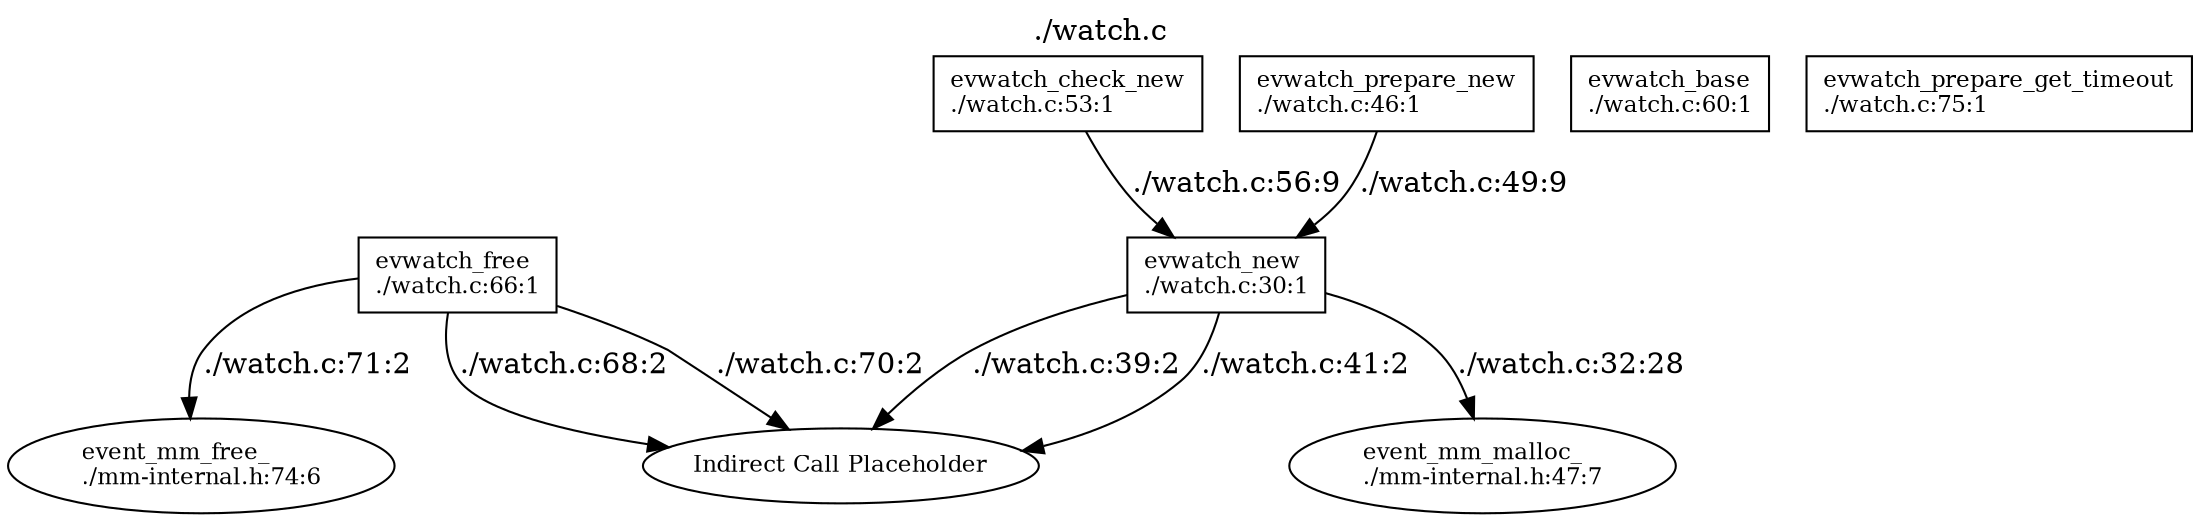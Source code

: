 digraph GRAPH_0 {

  // Generated by Graph::Easy 0.76 at Thu Jan 25 07:04:10 2024

  edge [ arrowhead=normal ];
  graph [ label="./watch.c", labelloc=top ];
  node [
    fillcolor=white,
    fontsize=11,
    shape=box,
    style=filled ];

  "./watch.c:evwatch_new" [ label="evwatch_new\l./watch.c:30:1\l" ]
  __indirect_call [ label="Indirect Call Placeholder\l", shape=ellipse ]
  event_mm_free_ [ label="event_mm_free_\l./mm-internal.h:74:6\l", shape=ellipse ]
  event_mm_malloc_ [ label="event_mm_malloc_\l./mm-internal.h:47:7\l", shape=ellipse ]
  evwatch_base [ label="evwatch_base\l./watch.c:60:1\l" ]
  evwatch_check_new [ label="evwatch_check_new\l./watch.c:53:1\l" ]
  evwatch_free [ label="evwatch_free\l./watch.c:66:1\l" ]
  evwatch_prepare_get_timeout [ label="evwatch_prepare_get_timeout\l./watch.c:75:1\l" ]
  evwatch_prepare_new [ label="evwatch_prepare_new\l./watch.c:46:1\l" ]

  "./watch.c:evwatch_new" -> __indirect_call [ color="#000000", fontcolor="#000000", label="./watch.c:39:2" ]
  "./watch.c:evwatch_new" -> __indirect_call [ color="#000000", fontcolor="#000000", label="./watch.c:41:2" ]
  "./watch.c:evwatch_new" -> event_mm_malloc_ [ color="#000000", fontcolor="#000000", label="./watch.c:32:28" ]
  evwatch_prepare_new -> "./watch.c:evwatch_new" [ color="#000000", fontcolor="#000000", label="./watch.c:49:9" ]
  evwatch_check_new -> "./watch.c:evwatch_new" [ color="#000000", fontcolor="#000000", label="./watch.c:56:9" ]
  evwatch_free -> __indirect_call [ color="#000000", fontcolor="#000000", label="./watch.c:68:2" ]
  evwatch_free -> __indirect_call [ color="#000000", fontcolor="#000000", label="./watch.c:70:2" ]
  evwatch_free -> event_mm_free_ [ color="#000000", fontcolor="#000000", label="./watch.c:71:2" ]

}

